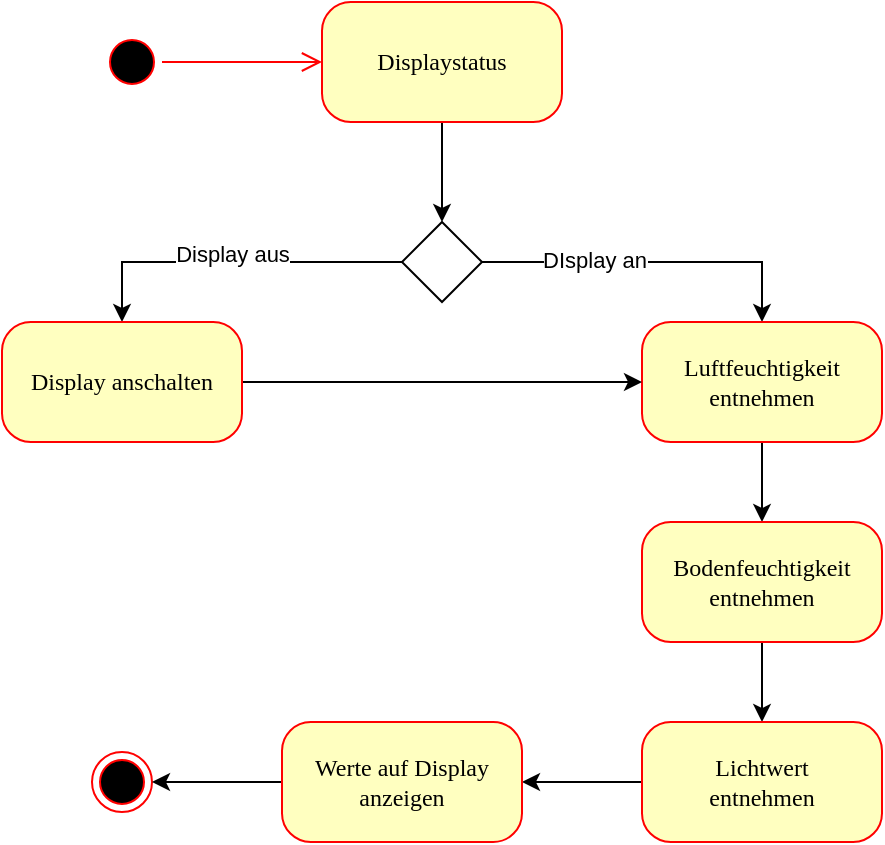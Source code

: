 <mxfile version="21.0.8" type="device"><diagram name="Page-1" id="58cdce13-f638-feb5-8d6f-7d28b1aa9fa0"><mxGraphModel dx="1434" dy="703" grid="1" gridSize="10" guides="1" tooltips="1" connect="1" arrows="1" fold="1" page="1" pageScale="1" pageWidth="1100" pageHeight="850" background="none" math="0" shadow="0"><root><mxCell id="0"/><mxCell id="1" parent="0"/><mxCell id="382b91b5511bd0f7-1" value="" style="ellipse;html=1;shape=startState;fillColor=#000000;strokeColor=#ff0000;rounded=1;shadow=0;comic=0;labelBackgroundColor=none;fontFamily=Verdana;fontSize=12;fontColor=#000000;align=center;direction=south;" parent="1" vertex="1"><mxGeometry x="130" y="135" width="30" height="30" as="geometry"/></mxCell><mxCell id="BEyHEM4kaSjvhOPiAS2t-3" style="edgeStyle=orthogonalEdgeStyle;rounded=0;orthogonalLoop=1;jettySize=auto;html=1;exitX=0.5;exitY=1;exitDx=0;exitDy=0;entryX=0.5;entryY=0;entryDx=0;entryDy=0;" parent="1" source="382b91b5511bd0f7-6" target="BEyHEM4kaSjvhOPiAS2t-2" edge="1"><mxGeometry relative="1" as="geometry"/></mxCell><mxCell id="382b91b5511bd0f7-6" value="Displaystatus" style="rounded=1;whiteSpace=wrap;html=1;arcSize=24;fillColor=#ffffc0;strokeColor=#ff0000;shadow=0;comic=0;labelBackgroundColor=none;fontFamily=Verdana;fontSize=12;fontColor=#000000;align=center;" parent="1" vertex="1"><mxGeometry x="240" y="120" width="120" height="60" as="geometry"/></mxCell><mxCell id="2a3bc250acf0617d-9" style="edgeStyle=orthogonalEdgeStyle;html=1;labelBackgroundColor=none;endArrow=open;endSize=8;strokeColor=#ff0000;fontFamily=Verdana;fontSize=12;align=left;" parent="1" source="382b91b5511bd0f7-1" target="382b91b5511bd0f7-6" edge="1"><mxGeometry relative="1" as="geometry"/></mxCell><mxCell id="BEyHEM4kaSjvhOPiAS2t-1" value="" style="ellipse;html=1;shape=endState;fillColor=#000000;strokeColor=#ff0000;rounded=1;shadow=0;comic=0;labelBackgroundColor=none;fontFamily=Verdana;fontSize=12;fontColor=#000000;align=center;" parent="1" vertex="1"><mxGeometry x="125" y="495" width="30" height="30" as="geometry"/></mxCell><mxCell id="BEyHEM4kaSjvhOPiAS2t-6" style="edgeStyle=orthogonalEdgeStyle;rounded=0;orthogonalLoop=1;jettySize=auto;html=1;exitX=1;exitY=0.5;exitDx=0;exitDy=0;entryX=0.5;entryY=0;entryDx=0;entryDy=0;" parent="1" source="BEyHEM4kaSjvhOPiAS2t-2" target="BEyHEM4kaSjvhOPiAS2t-4" edge="1"><mxGeometry relative="1" as="geometry"/></mxCell><mxCell id="BEyHEM4kaSjvhOPiAS2t-10" value="DIsplay an" style="edgeLabel;html=1;align=center;verticalAlign=middle;resizable=0;points=[];" parent="BEyHEM4kaSjvhOPiAS2t-6" vertex="1" connectable="0"><mxGeometry x="-0.341" y="1" relative="1" as="geometry"><mxPoint as="offset"/></mxGeometry></mxCell><mxCell id="BEyHEM4kaSjvhOPiAS2t-8" style="edgeStyle=orthogonalEdgeStyle;rounded=0;orthogonalLoop=1;jettySize=auto;html=1;exitX=0;exitY=0.5;exitDx=0;exitDy=0;" parent="1" source="BEyHEM4kaSjvhOPiAS2t-2" target="BEyHEM4kaSjvhOPiAS2t-5" edge="1"><mxGeometry relative="1" as="geometry"/></mxCell><mxCell id="BEyHEM4kaSjvhOPiAS2t-11" value="Display aus" style="edgeLabel;html=1;align=center;verticalAlign=middle;resizable=0;points=[];" parent="BEyHEM4kaSjvhOPiAS2t-8" vertex="1" connectable="0"><mxGeometry y="-4" relative="1" as="geometry"><mxPoint as="offset"/></mxGeometry></mxCell><mxCell id="BEyHEM4kaSjvhOPiAS2t-2" value="" style="rhombus;whiteSpace=wrap;html=1;" parent="1" vertex="1"><mxGeometry x="280" y="230" width="40" height="40" as="geometry"/></mxCell><mxCell id="tDmrHzbAvKMVMl74wNP_-4" style="edgeStyle=orthogonalEdgeStyle;rounded=0;orthogonalLoop=1;jettySize=auto;html=1;exitX=0.5;exitY=1;exitDx=0;exitDy=0;entryX=0.5;entryY=0;entryDx=0;entryDy=0;" parent="1" source="BEyHEM4kaSjvhOPiAS2t-4" target="tDmrHzbAvKMVMl74wNP_-2" edge="1"><mxGeometry relative="1" as="geometry"/></mxCell><mxCell id="BEyHEM4kaSjvhOPiAS2t-4" value="&lt;div&gt;Luftfeuchtigkeit&lt;/div&gt;&lt;div&gt;entnehmen&lt;br&gt;&lt;/div&gt;" style="rounded=1;whiteSpace=wrap;html=1;arcSize=24;fillColor=#ffffc0;strokeColor=#ff0000;shadow=0;comic=0;labelBackgroundColor=none;fontFamily=Verdana;fontSize=12;fontColor=#000000;align=center;" parent="1" vertex="1"><mxGeometry x="400" y="280" width="120" height="60" as="geometry"/></mxCell><mxCell id="tDmrHzbAvKMVMl74wNP_-1" style="edgeStyle=orthogonalEdgeStyle;rounded=0;orthogonalLoop=1;jettySize=auto;html=1;exitX=1;exitY=0.5;exitDx=0;exitDy=0;entryX=0;entryY=0.5;entryDx=0;entryDy=0;" parent="1" source="BEyHEM4kaSjvhOPiAS2t-5" target="BEyHEM4kaSjvhOPiAS2t-4" edge="1"><mxGeometry relative="1" as="geometry"/></mxCell><mxCell id="BEyHEM4kaSjvhOPiAS2t-5" value="Display anschalten" style="rounded=1;whiteSpace=wrap;html=1;arcSize=24;fillColor=#ffffc0;strokeColor=#ff0000;shadow=0;comic=0;labelBackgroundColor=none;fontFamily=Verdana;fontSize=12;fontColor=#000000;align=center;" parent="1" vertex="1"><mxGeometry x="80" y="280" width="120" height="60" as="geometry"/></mxCell><mxCell id="tDmrHzbAvKMVMl74wNP_-5" style="edgeStyle=orthogonalEdgeStyle;rounded=0;orthogonalLoop=1;jettySize=auto;html=1;exitX=0.5;exitY=1;exitDx=0;exitDy=0;entryX=0.5;entryY=0;entryDx=0;entryDy=0;" parent="1" source="tDmrHzbAvKMVMl74wNP_-2" target="tDmrHzbAvKMVMl74wNP_-3" edge="1"><mxGeometry relative="1" as="geometry"/></mxCell><mxCell id="tDmrHzbAvKMVMl74wNP_-2" value="&lt;div&gt;Bodenfeuchtigkeit&lt;/div&gt;&lt;div&gt;entnehmen&lt;br&gt;&lt;/div&gt;" style="rounded=1;whiteSpace=wrap;html=1;arcSize=24;fillColor=#ffffc0;strokeColor=#ff0000;shadow=0;comic=0;labelBackgroundColor=none;fontFamily=Verdana;fontSize=12;fontColor=#000000;align=center;" parent="1" vertex="1"><mxGeometry x="400" y="380" width="120" height="60" as="geometry"/></mxCell><mxCell id="tDmrHzbAvKMVMl74wNP_-8" style="edgeStyle=orthogonalEdgeStyle;rounded=0;orthogonalLoop=1;jettySize=auto;html=1;exitX=0;exitY=0.5;exitDx=0;exitDy=0;entryX=1;entryY=0.5;entryDx=0;entryDy=0;" parent="1" source="tDmrHzbAvKMVMl74wNP_-3" target="tDmrHzbAvKMVMl74wNP_-7" edge="1"><mxGeometry relative="1" as="geometry"/></mxCell><mxCell id="tDmrHzbAvKMVMl74wNP_-3" value="&lt;div&gt;Lichtwert&lt;/div&gt;&lt;div&gt;entnehmen&lt;br&gt;&lt;/div&gt;" style="rounded=1;whiteSpace=wrap;html=1;arcSize=24;fillColor=#ffffc0;strokeColor=#ff0000;shadow=0;comic=0;labelBackgroundColor=none;fontFamily=Verdana;fontSize=12;fontColor=#000000;align=center;" parent="1" vertex="1"><mxGeometry x="400" y="480" width="120" height="60" as="geometry"/></mxCell><mxCell id="tDmrHzbAvKMVMl74wNP_-9" style="edgeStyle=orthogonalEdgeStyle;rounded=0;orthogonalLoop=1;jettySize=auto;html=1;exitX=0;exitY=0.5;exitDx=0;exitDy=0;entryX=1;entryY=0.5;entryDx=0;entryDy=0;" parent="1" source="tDmrHzbAvKMVMl74wNP_-7" target="BEyHEM4kaSjvhOPiAS2t-1" edge="1"><mxGeometry relative="1" as="geometry"/></mxCell><mxCell id="tDmrHzbAvKMVMl74wNP_-7" value="&lt;div data-contents=&quot;true&quot;&gt;&lt;div data-offset-key=&quot;28lqu-0-0&quot; data-editor=&quot;abbei&quot; data-block=&quot;true&quot; class=&quot;&quot;&gt;&lt;div class=&quot;public-DraftStyleDefault-block public-DraftStyleDefault-ltr&quot; data-offset-key=&quot;28lqu-0-0&quot;&gt;&lt;span data-offset-key=&quot;28lqu-1-0&quot;&gt;&lt;span data-text=&quot;true&quot;&gt; Werte auf Display anzeigen&lt;/span&gt;&lt;/span&gt;&lt;/div&gt;&lt;/div&gt;&lt;/div&gt;" style="rounded=1;whiteSpace=wrap;html=1;arcSize=24;fillColor=#ffffc0;strokeColor=#ff0000;shadow=0;comic=0;labelBackgroundColor=none;fontFamily=Verdana;fontSize=12;fontColor=#000000;align=center;" parent="1" vertex="1"><mxGeometry x="220" y="480" width="120" height="60" as="geometry"/></mxCell></root></mxGraphModel></diagram></mxfile>